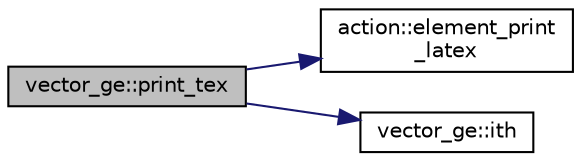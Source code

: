 digraph "vector_ge::print_tex"
{
  edge [fontname="Helvetica",fontsize="10",labelfontname="Helvetica",labelfontsize="10"];
  node [fontname="Helvetica",fontsize="10",shape=record];
  rankdir="LR";
  Node3659 [label="vector_ge::print_tex",height=0.2,width=0.4,color="black", fillcolor="grey75", style="filled", fontcolor="black"];
  Node3659 -> Node3660 [color="midnightblue",fontsize="10",style="solid",fontname="Helvetica"];
  Node3660 [label="action::element_print\l_latex",height=0.2,width=0.4,color="black", fillcolor="white", style="filled",URL="$d2/d86/classaction.html#a45872d8a9043eb99b8bfa4955b89f70a"];
  Node3659 -> Node3661 [color="midnightblue",fontsize="10",style="solid",fontname="Helvetica"];
  Node3661 [label="vector_ge::ith",height=0.2,width=0.4,color="black", fillcolor="white", style="filled",URL="$d4/d6e/classvector__ge.html#a1ff002e8b746a9beb119d57dcd4a15ff"];
}
